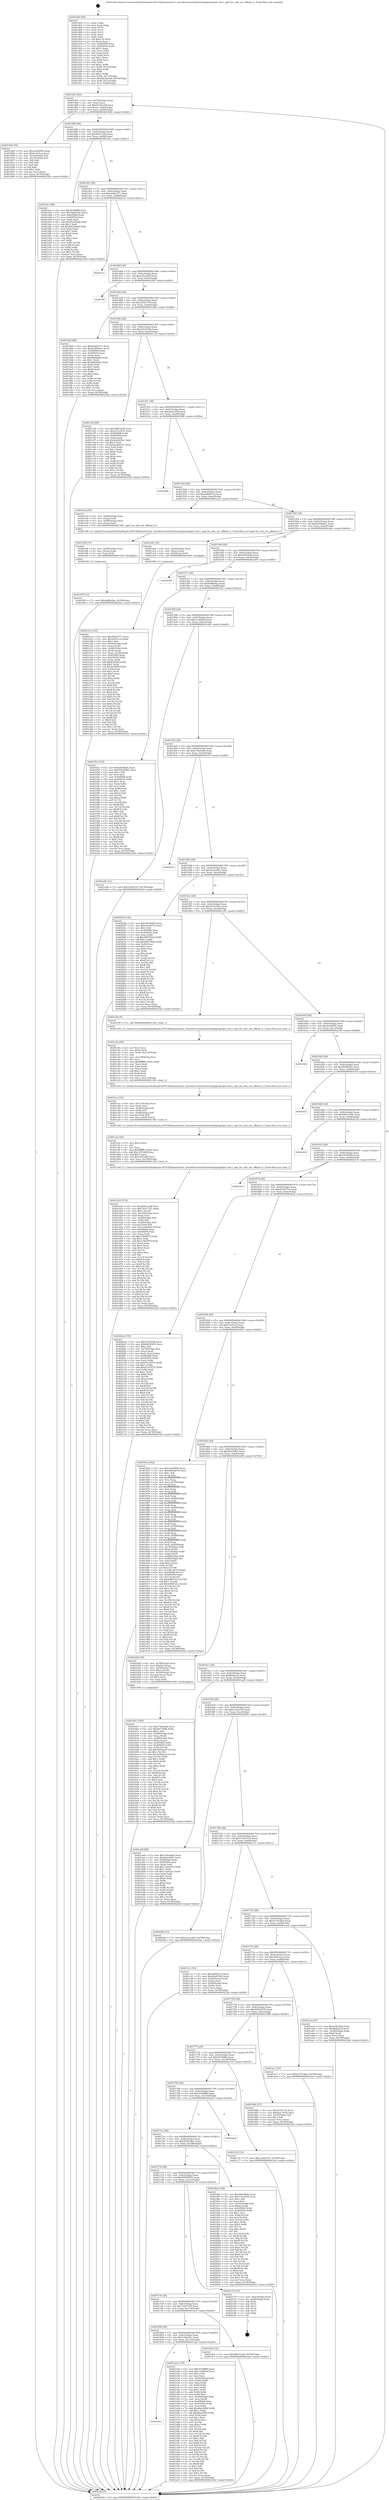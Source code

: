 digraph "0x401400" {
  label = "0x401400 (/mnt/c/Users/mathe/Desktop/tcc/POCII/binaries/extr_linuxdriversnetethernetqlogicqedqed_dev.c_qed_hw_info_set_offload_tc_Final-ollvm.out::main(0))"
  labelloc = "t"
  node[shape=record]

  Entry [label="",width=0.3,height=0.3,shape=circle,fillcolor=black,style=filled]
  "0x401463" [label="{
     0x401463 [29]\l
     | [instrs]\l
     &nbsp;&nbsp;0x401463 \<+3\>: mov -0x78(%rbp),%eax\l
     &nbsp;&nbsp;0x401466 \<+2\>: mov %eax,%ecx\l
     &nbsp;&nbsp;0x401468 \<+6\>: sub $0x92c5e14d,%ecx\l
     &nbsp;&nbsp;0x40146e \<+6\>: mov %eax,-0x8c(%rbp)\l
     &nbsp;&nbsp;0x401474 \<+6\>: mov %ecx,-0x90(%rbp)\l
     &nbsp;&nbsp;0x40147a \<+6\>: je 0000000000401826 \<main+0x426\>\l
  }"]
  "0x401826" [label="{
     0x401826 [44]\l
     | [instrs]\l
     &nbsp;&nbsp;0x401826 \<+5\>: mov $0xcba56f94,%eax\l
     &nbsp;&nbsp;0x40182b \<+5\>: mov $0xf13ef1ae,%ecx\l
     &nbsp;&nbsp;0x401830 \<+3\>: mov -0x72(%rbp),%dl\l
     &nbsp;&nbsp;0x401833 \<+4\>: mov -0x71(%rbp),%sil\l
     &nbsp;&nbsp;0x401837 \<+3\>: mov %dl,%dil\l
     &nbsp;&nbsp;0x40183a \<+3\>: and %sil,%dil\l
     &nbsp;&nbsp;0x40183d \<+3\>: xor %sil,%dl\l
     &nbsp;&nbsp;0x401840 \<+3\>: or %dl,%dil\l
     &nbsp;&nbsp;0x401843 \<+4\>: test $0x1,%dil\l
     &nbsp;&nbsp;0x401847 \<+3\>: cmovne %ecx,%eax\l
     &nbsp;&nbsp;0x40184a \<+3\>: mov %eax,-0x78(%rbp)\l
     &nbsp;&nbsp;0x40184d \<+5\>: jmp 000000000040232d \<main+0xf2d\>\l
  }"]
  "0x401480" [label="{
     0x401480 [28]\l
     | [instrs]\l
     &nbsp;&nbsp;0x401480 \<+5\>: jmp 0000000000401485 \<main+0x85\>\l
     &nbsp;&nbsp;0x401485 \<+6\>: mov -0x8c(%rbp),%eax\l
     &nbsp;&nbsp;0x40148b \<+5\>: sub $0x9b47c2dd,%eax\l
     &nbsp;&nbsp;0x401490 \<+6\>: mov %eax,-0x94(%rbp)\l
     &nbsp;&nbsp;0x401496 \<+6\>: je 0000000000401dcc \<main+0x9cc\>\l
  }"]
  "0x40232d" [label="{
     0x40232d [5]\l
     | [instrs]\l
     &nbsp;&nbsp;0x40232d \<+5\>: jmp 0000000000401463 \<main+0x63\>\l
  }"]
  "0x401400" [label="{
     0x401400 [99]\l
     | [instrs]\l
     &nbsp;&nbsp;0x401400 \<+1\>: push %rbp\l
     &nbsp;&nbsp;0x401401 \<+3\>: mov %rsp,%rbp\l
     &nbsp;&nbsp;0x401404 \<+2\>: push %r15\l
     &nbsp;&nbsp;0x401406 \<+2\>: push %r14\l
     &nbsp;&nbsp;0x401408 \<+2\>: push %r13\l
     &nbsp;&nbsp;0x40140a \<+2\>: push %r12\l
     &nbsp;&nbsp;0x40140c \<+1\>: push %rbx\l
     &nbsp;&nbsp;0x40140d \<+7\>: sub $0x118,%rsp\l
     &nbsp;&nbsp;0x401414 \<+2\>: xor %eax,%eax\l
     &nbsp;&nbsp;0x401416 \<+7\>: mov 0x405068,%ecx\l
     &nbsp;&nbsp;0x40141d \<+7\>: mov 0x405054,%edx\l
     &nbsp;&nbsp;0x401424 \<+3\>: sub $0x1,%eax\l
     &nbsp;&nbsp;0x401427 \<+3\>: mov %ecx,%r8d\l
     &nbsp;&nbsp;0x40142a \<+3\>: add %eax,%r8d\l
     &nbsp;&nbsp;0x40142d \<+4\>: imul %r8d,%ecx\l
     &nbsp;&nbsp;0x401431 \<+3\>: and $0x1,%ecx\l
     &nbsp;&nbsp;0x401434 \<+3\>: cmp $0x0,%ecx\l
     &nbsp;&nbsp;0x401437 \<+4\>: sete %r9b\l
     &nbsp;&nbsp;0x40143b \<+4\>: and $0x1,%r9b\l
     &nbsp;&nbsp;0x40143f \<+4\>: mov %r9b,-0x72(%rbp)\l
     &nbsp;&nbsp;0x401443 \<+3\>: cmp $0xa,%edx\l
     &nbsp;&nbsp;0x401446 \<+4\>: setl %r9b\l
     &nbsp;&nbsp;0x40144a \<+4\>: and $0x1,%r9b\l
     &nbsp;&nbsp;0x40144e \<+4\>: mov %r9b,-0x71(%rbp)\l
     &nbsp;&nbsp;0x401452 \<+7\>: movl $0x92c5e14d,-0x78(%rbp)\l
     &nbsp;&nbsp;0x401459 \<+3\>: mov %edi,-0x7c(%rbp)\l
     &nbsp;&nbsp;0x40145c \<+7\>: mov %rsi,-0x88(%rbp)\l
  }"]
  Exit [label="",width=0.3,height=0.3,shape=circle,fillcolor=black,style=filled,peripheries=2]
  "0x401dcc" [label="{
     0x401dcc [88]\l
     | [instrs]\l
     &nbsp;&nbsp;0x401dcc \<+5\>: mov $0x5a54ff89,%eax\l
     &nbsp;&nbsp;0x401dd1 \<+5\>: mov $0x7e64c52c,%ecx\l
     &nbsp;&nbsp;0x401dd6 \<+7\>: mov 0x405068,%edx\l
     &nbsp;&nbsp;0x401ddd \<+7\>: mov 0x405054,%esi\l
     &nbsp;&nbsp;0x401de4 \<+2\>: mov %edx,%edi\l
     &nbsp;&nbsp;0x401de6 \<+6\>: add $0xb5c9dae8,%edi\l
     &nbsp;&nbsp;0x401dec \<+3\>: sub $0x1,%edi\l
     &nbsp;&nbsp;0x401def \<+6\>: sub $0xb5c9dae8,%edi\l
     &nbsp;&nbsp;0x401df5 \<+3\>: imul %edi,%edx\l
     &nbsp;&nbsp;0x401df8 \<+3\>: and $0x1,%edx\l
     &nbsp;&nbsp;0x401dfb \<+3\>: cmp $0x0,%edx\l
     &nbsp;&nbsp;0x401dfe \<+4\>: sete %r8b\l
     &nbsp;&nbsp;0x401e02 \<+3\>: cmp $0xa,%esi\l
     &nbsp;&nbsp;0x401e05 \<+4\>: setl %r9b\l
     &nbsp;&nbsp;0x401e09 \<+3\>: mov %r8b,%r10b\l
     &nbsp;&nbsp;0x401e0c \<+3\>: and %r9b,%r10b\l
     &nbsp;&nbsp;0x401e0f \<+3\>: xor %r9b,%r8b\l
     &nbsp;&nbsp;0x401e12 \<+3\>: or %r8b,%r10b\l
     &nbsp;&nbsp;0x401e15 \<+4\>: test $0x1,%r10b\l
     &nbsp;&nbsp;0x401e19 \<+3\>: cmovne %ecx,%eax\l
     &nbsp;&nbsp;0x401e1c \<+3\>: mov %eax,-0x78(%rbp)\l
     &nbsp;&nbsp;0x401e1f \<+5\>: jmp 000000000040232d \<main+0xf2d\>\l
  }"]
  "0x40149c" [label="{
     0x40149c [28]\l
     | [instrs]\l
     &nbsp;&nbsp;0x40149c \<+5\>: jmp 00000000004014a1 \<main+0xa1\>\l
     &nbsp;&nbsp;0x4014a1 \<+6\>: mov -0x8c(%rbp),%eax\l
     &nbsp;&nbsp;0x4014a7 \<+5\>: sub $0xa0ddc571,%eax\l
     &nbsp;&nbsp;0x4014ac \<+6\>: mov %eax,-0x98(%rbp)\l
     &nbsp;&nbsp;0x4014b2 \<+6\>: je 00000000004021cc \<main+0xdcc\>\l
  }"]
  "0x401f03" [label="{
     0x401f03 [12]\l
     | [instrs]\l
     &nbsp;&nbsp;0x401f03 \<+7\>: movl $0xbd8fe5aa,-0x78(%rbp)\l
     &nbsp;&nbsp;0x401f0a \<+5\>: jmp 000000000040232d \<main+0xf2d\>\l
  }"]
  "0x4021cc" [label="{
     0x4021cc\l
  }", style=dashed]
  "0x4014b8" [label="{
     0x4014b8 [28]\l
     | [instrs]\l
     &nbsp;&nbsp;0x4014b8 \<+5\>: jmp 00000000004014bd \<main+0xbd\>\l
     &nbsp;&nbsp;0x4014bd \<+6\>: mov -0x8c(%rbp),%eax\l
     &nbsp;&nbsp;0x4014c3 \<+5\>: sub $0xa3dc262f,%eax\l
     &nbsp;&nbsp;0x4014c8 \<+6\>: mov %eax,-0x9c(%rbp)\l
     &nbsp;&nbsp;0x4014ce \<+6\>: je 0000000000401f0f \<main+0xb0f\>\l
  }"]
  "0x401ef4" [label="{
     0x401ef4 [15]\l
     | [instrs]\l
     &nbsp;&nbsp;0x401ef4 \<+4\>: mov -0x48(%rbp),%rax\l
     &nbsp;&nbsp;0x401ef8 \<+3\>: mov (%rax),%rax\l
     &nbsp;&nbsp;0x401efb \<+3\>: mov %rax,%rdi\l
     &nbsp;&nbsp;0x401efe \<+5\>: call 0000000000401030 \<free@plt\>\l
     | [calls]\l
     &nbsp;&nbsp;0x401030 \{1\} (unknown)\l
  }"]
  "0x401f0f" [label="{
     0x401f0f\l
  }", style=dashed]
  "0x4014d4" [label="{
     0x4014d4 [28]\l
     | [instrs]\l
     &nbsp;&nbsp;0x4014d4 \<+5\>: jmp 00000000004014d9 \<main+0xd9\>\l
     &nbsp;&nbsp;0x4014d9 \<+6\>: mov -0x8c(%rbp),%eax\l
     &nbsp;&nbsp;0x4014df \<+5\>: sub $0xa53f1c74,%eax\l
     &nbsp;&nbsp;0x4014e4 \<+6\>: mov %eax,-0xa0(%rbp)\l
     &nbsp;&nbsp;0x4014ea \<+6\>: je 00000000004019b6 \<main+0x5b6\>\l
  }"]
  "0x40181c" [label="{
     0x40181c\l
  }", style=dashed]
  "0x4019b6" [label="{
     0x4019b6 [88]\l
     | [instrs]\l
     &nbsp;&nbsp;0x4019b6 \<+5\>: mov $0xa0ddc571,%eax\l
     &nbsp;&nbsp;0x4019bb \<+5\>: mov $0xb349b0e1,%ecx\l
     &nbsp;&nbsp;0x4019c0 \<+7\>: mov 0x405068,%edx\l
     &nbsp;&nbsp;0x4019c7 \<+7\>: mov 0x405054,%esi\l
     &nbsp;&nbsp;0x4019ce \<+2\>: mov %edx,%edi\l
     &nbsp;&nbsp;0x4019d0 \<+6\>: sub $0x9f0ddd2e,%edi\l
     &nbsp;&nbsp;0x4019d6 \<+3\>: sub $0x1,%edi\l
     &nbsp;&nbsp;0x4019d9 \<+6\>: add $0x9f0ddd2e,%edi\l
     &nbsp;&nbsp;0x4019df \<+3\>: imul %edi,%edx\l
     &nbsp;&nbsp;0x4019e2 \<+3\>: and $0x1,%edx\l
     &nbsp;&nbsp;0x4019e5 \<+3\>: cmp $0x0,%edx\l
     &nbsp;&nbsp;0x4019e8 \<+4\>: sete %r8b\l
     &nbsp;&nbsp;0x4019ec \<+3\>: cmp $0xa,%esi\l
     &nbsp;&nbsp;0x4019ef \<+4\>: setl %r9b\l
     &nbsp;&nbsp;0x4019f3 \<+3\>: mov %r8b,%r10b\l
     &nbsp;&nbsp;0x4019f6 \<+3\>: and %r9b,%r10b\l
     &nbsp;&nbsp;0x4019f9 \<+3\>: xor %r9b,%r8b\l
     &nbsp;&nbsp;0x4019fc \<+3\>: or %r8b,%r10b\l
     &nbsp;&nbsp;0x4019ff \<+4\>: test $0x1,%r10b\l
     &nbsp;&nbsp;0x401a03 \<+3\>: cmovne %ecx,%eax\l
     &nbsp;&nbsp;0x401a06 \<+3\>: mov %eax,-0x78(%rbp)\l
     &nbsp;&nbsp;0x401a09 \<+5\>: jmp 000000000040232d \<main+0xf2d\>\l
  }"]
  "0x4014f0" [label="{
     0x4014f0 [28]\l
     | [instrs]\l
     &nbsp;&nbsp;0x4014f0 \<+5\>: jmp 00000000004014f5 \<main+0xf5\>\l
     &nbsp;&nbsp;0x4014f5 \<+6\>: mov -0x8c(%rbp),%eax\l
     &nbsp;&nbsp;0x4014fb \<+5\>: sub $0xa5ed7440,%eax\l
     &nbsp;&nbsp;0x401500 \<+6\>: mov %eax,-0xa4(%rbp)\l
     &nbsp;&nbsp;0x401506 \<+6\>: je 0000000000401c3d \<main+0x83d\>\l
  }"]
  "0x401e24" [label="{
     0x401e24 [178]\l
     | [instrs]\l
     &nbsp;&nbsp;0x401e24 \<+5\>: mov $0x5a54ff89,%eax\l
     &nbsp;&nbsp;0x401e29 \<+5\>: mov $0xc1a9b5ef,%ecx\l
     &nbsp;&nbsp;0x401e2e \<+2\>: mov $0x1,%dl\l
     &nbsp;&nbsp;0x401e30 \<+2\>: xor %esi,%esi\l
     &nbsp;&nbsp;0x401e32 \<+4\>: mov -0x40(%rbp),%rdi\l
     &nbsp;&nbsp;0x401e36 \<+3\>: mov (%rdi),%r8d\l
     &nbsp;&nbsp;0x401e39 \<+3\>: mov %esi,%r9d\l
     &nbsp;&nbsp;0x401e3c \<+3\>: sub %r8d,%r9d\l
     &nbsp;&nbsp;0x401e3f \<+3\>: mov %esi,%r8d\l
     &nbsp;&nbsp;0x401e42 \<+4\>: sub $0x1,%r8d\l
     &nbsp;&nbsp;0x401e46 \<+3\>: add %r8d,%r9d\l
     &nbsp;&nbsp;0x401e49 \<+3\>: sub %r9d,%esi\l
     &nbsp;&nbsp;0x401e4c \<+4\>: mov -0x40(%rbp),%rdi\l
     &nbsp;&nbsp;0x401e50 \<+2\>: mov %esi,(%rdi)\l
     &nbsp;&nbsp;0x401e52 \<+7\>: mov 0x405068,%esi\l
     &nbsp;&nbsp;0x401e59 \<+8\>: mov 0x405054,%r8d\l
     &nbsp;&nbsp;0x401e61 \<+3\>: mov %esi,%r9d\l
     &nbsp;&nbsp;0x401e64 \<+7\>: add $0xb8ec09f2,%r9d\l
     &nbsp;&nbsp;0x401e6b \<+4\>: sub $0x1,%r9d\l
     &nbsp;&nbsp;0x401e6f \<+7\>: sub $0xb8ec09f2,%r9d\l
     &nbsp;&nbsp;0x401e76 \<+4\>: imul %r9d,%esi\l
     &nbsp;&nbsp;0x401e7a \<+3\>: and $0x1,%esi\l
     &nbsp;&nbsp;0x401e7d \<+3\>: cmp $0x0,%esi\l
     &nbsp;&nbsp;0x401e80 \<+4\>: sete %r10b\l
     &nbsp;&nbsp;0x401e84 \<+4\>: cmp $0xa,%r8d\l
     &nbsp;&nbsp;0x401e88 \<+4\>: setl %r11b\l
     &nbsp;&nbsp;0x401e8c \<+3\>: mov %r10b,%bl\l
     &nbsp;&nbsp;0x401e8f \<+3\>: xor $0xff,%bl\l
     &nbsp;&nbsp;0x401e92 \<+3\>: mov %r11b,%r14b\l
     &nbsp;&nbsp;0x401e95 \<+4\>: xor $0xff,%r14b\l
     &nbsp;&nbsp;0x401e99 \<+3\>: xor $0x1,%dl\l
     &nbsp;&nbsp;0x401e9c \<+3\>: mov %bl,%r15b\l
     &nbsp;&nbsp;0x401e9f \<+4\>: and $0xff,%r15b\l
     &nbsp;&nbsp;0x401ea3 \<+3\>: and %dl,%r10b\l
     &nbsp;&nbsp;0x401ea6 \<+3\>: mov %r14b,%r12b\l
     &nbsp;&nbsp;0x401ea9 \<+4\>: and $0xff,%r12b\l
     &nbsp;&nbsp;0x401ead \<+3\>: and %dl,%r11b\l
     &nbsp;&nbsp;0x401eb0 \<+3\>: or %r10b,%r15b\l
     &nbsp;&nbsp;0x401eb3 \<+3\>: or %r11b,%r12b\l
     &nbsp;&nbsp;0x401eb6 \<+3\>: xor %r12b,%r15b\l
     &nbsp;&nbsp;0x401eb9 \<+3\>: or %r14b,%bl\l
     &nbsp;&nbsp;0x401ebc \<+3\>: xor $0xff,%bl\l
     &nbsp;&nbsp;0x401ebf \<+3\>: or $0x1,%dl\l
     &nbsp;&nbsp;0x401ec2 \<+2\>: and %dl,%bl\l
     &nbsp;&nbsp;0x401ec4 \<+3\>: or %bl,%r15b\l
     &nbsp;&nbsp;0x401ec7 \<+4\>: test $0x1,%r15b\l
     &nbsp;&nbsp;0x401ecb \<+3\>: cmovne %ecx,%eax\l
     &nbsp;&nbsp;0x401ece \<+3\>: mov %eax,-0x78(%rbp)\l
     &nbsp;&nbsp;0x401ed1 \<+5\>: jmp 000000000040232d \<main+0xf2d\>\l
  }"]
  "0x401c3d" [label="{
     0x401c3d [88]\l
     | [instrs]\l
     &nbsp;&nbsp;0x401c3d \<+5\>: mov $0xdd91ec84,%eax\l
     &nbsp;&nbsp;0x401c42 \<+5\>: mov $0xcb7a343e,%ecx\l
     &nbsp;&nbsp;0x401c47 \<+7\>: mov 0x405068,%edx\l
     &nbsp;&nbsp;0x401c4e \<+7\>: mov 0x405054,%esi\l
     &nbsp;&nbsp;0x401c55 \<+2\>: mov %edx,%edi\l
     &nbsp;&nbsp;0x401c57 \<+6\>: add $0x2a2841b1,%edi\l
     &nbsp;&nbsp;0x401c5d \<+3\>: sub $0x1,%edi\l
     &nbsp;&nbsp;0x401c60 \<+6\>: sub $0x2a2841b1,%edi\l
     &nbsp;&nbsp;0x401c66 \<+3\>: imul %edi,%edx\l
     &nbsp;&nbsp;0x401c69 \<+3\>: and $0x1,%edx\l
     &nbsp;&nbsp;0x401c6c \<+3\>: cmp $0x0,%edx\l
     &nbsp;&nbsp;0x401c6f \<+4\>: sete %r8b\l
     &nbsp;&nbsp;0x401c73 \<+3\>: cmp $0xa,%esi\l
     &nbsp;&nbsp;0x401c76 \<+4\>: setl %r9b\l
     &nbsp;&nbsp;0x401c7a \<+3\>: mov %r8b,%r10b\l
     &nbsp;&nbsp;0x401c7d \<+3\>: and %r9b,%r10b\l
     &nbsp;&nbsp;0x401c80 \<+3\>: xor %r9b,%r8b\l
     &nbsp;&nbsp;0x401c83 \<+3\>: or %r8b,%r10b\l
     &nbsp;&nbsp;0x401c86 \<+4\>: test $0x1,%r10b\l
     &nbsp;&nbsp;0x401c8a \<+3\>: cmovne %ecx,%eax\l
     &nbsp;&nbsp;0x401c8d \<+3\>: mov %eax,-0x78(%rbp)\l
     &nbsp;&nbsp;0x401c90 \<+5\>: jmp 000000000040232d \<main+0xf2d\>\l
  }"]
  "0x40150c" [label="{
     0x40150c [28]\l
     | [instrs]\l
     &nbsp;&nbsp;0x40150c \<+5\>: jmp 0000000000401511 \<main+0x111\>\l
     &nbsp;&nbsp;0x401511 \<+6\>: mov -0x8c(%rbp),%eax\l
     &nbsp;&nbsp;0x401517 \<+5\>: sub $0xaadc343d,%eax\l
     &nbsp;&nbsp;0x40151c \<+6\>: mov %eax,-0xa8(%rbp)\l
     &nbsp;&nbsp;0x401522 \<+6\>: je 000000000040199b \<main+0x59b\>\l
  }"]
  "0x401800" [label="{
     0x401800 [28]\l
     | [instrs]\l
     &nbsp;&nbsp;0x401800 \<+5\>: jmp 0000000000401805 \<main+0x405\>\l
     &nbsp;&nbsp;0x401805 \<+6\>: mov -0x8c(%rbp),%eax\l
     &nbsp;&nbsp;0x40180b \<+5\>: sub $0x7e64c52c,%eax\l
     &nbsp;&nbsp;0x401810 \<+6\>: mov %eax,-0x114(%rbp)\l
     &nbsp;&nbsp;0x401816 \<+6\>: je 0000000000401e24 \<main+0xa24\>\l
  }"]
  "0x40199b" [label="{
     0x40199b\l
  }", style=dashed]
  "0x401528" [label="{
     0x401528 [28]\l
     | [instrs]\l
     &nbsp;&nbsp;0x401528 \<+5\>: jmp 000000000040152d \<main+0x12d\>\l
     &nbsp;&nbsp;0x40152d \<+6\>: mov -0x8c(%rbp),%eax\l
     &nbsp;&nbsp;0x401533 \<+5\>: sub $0xad0891cd,%eax\l
     &nbsp;&nbsp;0x401538 \<+6\>: mov %eax,-0xac(%rbp)\l
     &nbsp;&nbsp;0x40153e \<+6\>: je 0000000000401ee2 \<main+0xae2\>\l
  }"]
  "0x401dc0" [label="{
     0x401dc0 [12]\l
     | [instrs]\l
     &nbsp;&nbsp;0x401dc0 \<+7\>: movl $0x9b47c2dd,-0x78(%rbp)\l
     &nbsp;&nbsp;0x401dc7 \<+5\>: jmp 000000000040232d \<main+0xf2d\>\l
  }"]
  "0x401ee2" [label="{
     0x401ee2 [18]\l
     | [instrs]\l
     &nbsp;&nbsp;0x401ee2 \<+4\>: mov -0x48(%rbp),%rax\l
     &nbsp;&nbsp;0x401ee6 \<+3\>: mov (%rax),%rdi\l
     &nbsp;&nbsp;0x401ee9 \<+4\>: mov -0x58(%rbp),%rax\l
     &nbsp;&nbsp;0x401eed \<+2\>: mov (%rax),%esi\l
     &nbsp;&nbsp;0x401eef \<+5\>: call 00000000004013d0 \<qed_hw_info_set_offload_tc\>\l
     | [calls]\l
     &nbsp;&nbsp;0x4013d0 \{1\} (/mnt/c/Users/mathe/Desktop/tcc/POCII/binaries/extr_linuxdriversnetethernetqlogicqedqed_dev.c_qed_hw_info_set_offload_tc_Final-ollvm.out::qed_hw_info_set_offload_tc)\l
  }"]
  "0x401544" [label="{
     0x401544 [28]\l
     | [instrs]\l
     &nbsp;&nbsp;0x401544 \<+5\>: jmp 0000000000401549 \<main+0x149\>\l
     &nbsp;&nbsp;0x401549 \<+6\>: mov -0x8c(%rbp),%eax\l
     &nbsp;&nbsp;0x40154f \<+5\>: sub $0xb349b0e1,%eax\l
     &nbsp;&nbsp;0x401554 \<+6\>: mov %eax,-0xb0(%rbp)\l
     &nbsp;&nbsp;0x40155a \<+6\>: je 0000000000401a0e \<main+0x60e\>\l
  }"]
  "0x4017e4" [label="{
     0x4017e4 [28]\l
     | [instrs]\l
     &nbsp;&nbsp;0x4017e4 \<+5\>: jmp 00000000004017e9 \<main+0x3e9\>\l
     &nbsp;&nbsp;0x4017e9 \<+6\>: mov -0x8c(%rbp),%eax\l
     &nbsp;&nbsp;0x4017ef \<+5\>: sub $0x7a3e7125,%eax\l
     &nbsp;&nbsp;0x4017f4 \<+6\>: mov %eax,-0x110(%rbp)\l
     &nbsp;&nbsp;0x4017fa \<+6\>: je 0000000000401dc0 \<main+0x9c0\>\l
  }"]
  "0x401a0e" [label="{
     0x401a0e [16]\l
     | [instrs]\l
     &nbsp;&nbsp;0x401a0e \<+4\>: mov -0x68(%rbp),%rax\l
     &nbsp;&nbsp;0x401a12 \<+3\>: mov (%rax),%rax\l
     &nbsp;&nbsp;0x401a15 \<+4\>: mov 0x8(%rax),%rdi\l
     &nbsp;&nbsp;0x401a19 \<+5\>: call 0000000000401060 \<atoi@plt\>\l
     | [calls]\l
     &nbsp;&nbsp;0x401060 \{1\} (unknown)\l
  }"]
  "0x401560" [label="{
     0x401560 [28]\l
     | [instrs]\l
     &nbsp;&nbsp;0x401560 \<+5\>: jmp 0000000000401565 \<main+0x165\>\l
     &nbsp;&nbsp;0x401565 \<+6\>: mov -0x8c(%rbp),%eax\l
     &nbsp;&nbsp;0x40156b \<+5\>: sub $0xb4fe5beb,%eax\l
     &nbsp;&nbsp;0x401570 \<+6\>: mov %eax,-0xb4(%rbp)\l
     &nbsp;&nbsp;0x401576 \<+6\>: je 0000000000402305 \<main+0xf05\>\l
  }"]
  "0x40217b" [label="{
     0x40217b [18]\l
     | [instrs]\l
     &nbsp;&nbsp;0x40217b \<+3\>: mov -0x2c(%rbp),%eax\l
     &nbsp;&nbsp;0x40217e \<+4\>: lea -0x28(%rbp),%rsp\l
     &nbsp;&nbsp;0x402182 \<+1\>: pop %rbx\l
     &nbsp;&nbsp;0x402183 \<+2\>: pop %r12\l
     &nbsp;&nbsp;0x402185 \<+2\>: pop %r13\l
     &nbsp;&nbsp;0x402187 \<+2\>: pop %r14\l
     &nbsp;&nbsp;0x402189 \<+2\>: pop %r15\l
     &nbsp;&nbsp;0x40218b \<+1\>: pop %rbp\l
     &nbsp;&nbsp;0x40218c \<+1\>: ret\l
  }"]
  "0x402305" [label="{
     0x402305\l
  }", style=dashed]
  "0x40157c" [label="{
     0x40157c [28]\l
     | [instrs]\l
     &nbsp;&nbsp;0x40157c \<+5\>: jmp 0000000000401581 \<main+0x181\>\l
     &nbsp;&nbsp;0x401581 \<+6\>: mov -0x8c(%rbp),%eax\l
     &nbsp;&nbsp;0x401587 \<+5\>: sub $0xbd8fe5aa,%eax\l
     &nbsp;&nbsp;0x40158c \<+6\>: mov %eax,-0xb8(%rbp)\l
     &nbsp;&nbsp;0x401592 \<+6\>: je 0000000000401f2c \<main+0xb2c\>\l
  }"]
  "0x4017c8" [label="{
     0x4017c8 [28]\l
     | [instrs]\l
     &nbsp;&nbsp;0x4017c8 \<+5\>: jmp 00000000004017cd \<main+0x3cd\>\l
     &nbsp;&nbsp;0x4017cd \<+6\>: mov -0x8c(%rbp),%eax\l
     &nbsp;&nbsp;0x4017d3 \<+5\>: sub $0x69655859,%eax\l
     &nbsp;&nbsp;0x4017d8 \<+6\>: mov %eax,-0x10c(%rbp)\l
     &nbsp;&nbsp;0x4017de \<+6\>: je 000000000040217b \<main+0xd7b\>\l
  }"]
  "0x401f2c" [label="{
     0x401f2c [134]\l
     | [instrs]\l
     &nbsp;&nbsp;0x401f2c \<+5\>: mov $0xb4fe5beb,%eax\l
     &nbsp;&nbsp;0x401f31 \<+5\>: mov $0x5b253db1,%ecx\l
     &nbsp;&nbsp;0x401f36 \<+2\>: mov $0x1,%dl\l
     &nbsp;&nbsp;0x401f38 \<+2\>: xor %esi,%esi\l
     &nbsp;&nbsp;0x401f3a \<+7\>: mov 0x405068,%edi\l
     &nbsp;&nbsp;0x401f41 \<+8\>: mov 0x405054,%r8d\l
     &nbsp;&nbsp;0x401f49 \<+3\>: sub $0x1,%esi\l
     &nbsp;&nbsp;0x401f4c \<+3\>: mov %edi,%r9d\l
     &nbsp;&nbsp;0x401f4f \<+3\>: add %esi,%r9d\l
     &nbsp;&nbsp;0x401f52 \<+4\>: imul %r9d,%edi\l
     &nbsp;&nbsp;0x401f56 \<+3\>: and $0x1,%edi\l
     &nbsp;&nbsp;0x401f59 \<+3\>: cmp $0x0,%edi\l
     &nbsp;&nbsp;0x401f5c \<+4\>: sete %r10b\l
     &nbsp;&nbsp;0x401f60 \<+4\>: cmp $0xa,%r8d\l
     &nbsp;&nbsp;0x401f64 \<+4\>: setl %r11b\l
     &nbsp;&nbsp;0x401f68 \<+3\>: mov %r10b,%bl\l
     &nbsp;&nbsp;0x401f6b \<+3\>: xor $0xff,%bl\l
     &nbsp;&nbsp;0x401f6e \<+3\>: mov %r11b,%r14b\l
     &nbsp;&nbsp;0x401f71 \<+4\>: xor $0xff,%r14b\l
     &nbsp;&nbsp;0x401f75 \<+3\>: xor $0x1,%dl\l
     &nbsp;&nbsp;0x401f78 \<+3\>: mov %bl,%r15b\l
     &nbsp;&nbsp;0x401f7b \<+4\>: and $0xff,%r15b\l
     &nbsp;&nbsp;0x401f7f \<+3\>: and %dl,%r10b\l
     &nbsp;&nbsp;0x401f82 \<+3\>: mov %r14b,%r12b\l
     &nbsp;&nbsp;0x401f85 \<+4\>: and $0xff,%r12b\l
     &nbsp;&nbsp;0x401f89 \<+3\>: and %dl,%r11b\l
     &nbsp;&nbsp;0x401f8c \<+3\>: or %r10b,%r15b\l
     &nbsp;&nbsp;0x401f8f \<+3\>: or %r11b,%r12b\l
     &nbsp;&nbsp;0x401f92 \<+3\>: xor %r12b,%r15b\l
     &nbsp;&nbsp;0x401f95 \<+3\>: or %r14b,%bl\l
     &nbsp;&nbsp;0x401f98 \<+3\>: xor $0xff,%bl\l
     &nbsp;&nbsp;0x401f9b \<+3\>: or $0x1,%dl\l
     &nbsp;&nbsp;0x401f9e \<+2\>: and %dl,%bl\l
     &nbsp;&nbsp;0x401fa0 \<+3\>: or %bl,%r15b\l
     &nbsp;&nbsp;0x401fa3 \<+4\>: test $0x1,%r15b\l
     &nbsp;&nbsp;0x401fa7 \<+3\>: cmovne %ecx,%eax\l
     &nbsp;&nbsp;0x401faa \<+3\>: mov %eax,-0x78(%rbp)\l
     &nbsp;&nbsp;0x401fad \<+5\>: jmp 000000000040232d \<main+0xf2d\>\l
  }"]
  "0x401598" [label="{
     0x401598 [28]\l
     | [instrs]\l
     &nbsp;&nbsp;0x401598 \<+5\>: jmp 000000000040159d \<main+0x19d\>\l
     &nbsp;&nbsp;0x40159d \<+6\>: mov -0x8c(%rbp),%eax\l
     &nbsp;&nbsp;0x4015a3 \<+5\>: sub $0xc1a9b5ef,%eax\l
     &nbsp;&nbsp;0x4015a8 \<+6\>: mov %eax,-0xbc(%rbp)\l
     &nbsp;&nbsp;0x4015ae \<+6\>: je 0000000000401ed6 \<main+0xad6\>\l
  }"]
  "0x401fb2" [label="{
     0x401fb2 [148]\l
     | [instrs]\l
     &nbsp;&nbsp;0x401fb2 \<+5\>: mov $0xb4fe5beb,%eax\l
     &nbsp;&nbsp;0x401fb7 \<+5\>: mov $0x1c63c935,%ecx\l
     &nbsp;&nbsp;0x401fbc \<+2\>: mov $0x1,%dl\l
     &nbsp;&nbsp;0x401fbe \<+2\>: xor %esi,%esi\l
     &nbsp;&nbsp;0x401fc0 \<+4\>: mov -0x70(%rbp),%rdi\l
     &nbsp;&nbsp;0x401fc4 \<+6\>: movl $0x0,(%rdi)\l
     &nbsp;&nbsp;0x401fca \<+8\>: mov 0x405068,%r8d\l
     &nbsp;&nbsp;0x401fd2 \<+8\>: mov 0x405054,%r9d\l
     &nbsp;&nbsp;0x401fda \<+3\>: sub $0x1,%esi\l
     &nbsp;&nbsp;0x401fdd \<+3\>: mov %r8d,%r10d\l
     &nbsp;&nbsp;0x401fe0 \<+3\>: add %esi,%r10d\l
     &nbsp;&nbsp;0x401fe3 \<+4\>: imul %r10d,%r8d\l
     &nbsp;&nbsp;0x401fe7 \<+4\>: and $0x1,%r8d\l
     &nbsp;&nbsp;0x401feb \<+4\>: cmp $0x0,%r8d\l
     &nbsp;&nbsp;0x401fef \<+4\>: sete %r11b\l
     &nbsp;&nbsp;0x401ff3 \<+4\>: cmp $0xa,%r9d\l
     &nbsp;&nbsp;0x401ff7 \<+3\>: setl %bl\l
     &nbsp;&nbsp;0x401ffa \<+3\>: mov %r11b,%r14b\l
     &nbsp;&nbsp;0x401ffd \<+4\>: xor $0xff,%r14b\l
     &nbsp;&nbsp;0x402001 \<+3\>: mov %bl,%r15b\l
     &nbsp;&nbsp;0x402004 \<+4\>: xor $0xff,%r15b\l
     &nbsp;&nbsp;0x402008 \<+3\>: xor $0x0,%dl\l
     &nbsp;&nbsp;0x40200b \<+3\>: mov %r14b,%r12b\l
     &nbsp;&nbsp;0x40200e \<+4\>: and $0x0,%r12b\l
     &nbsp;&nbsp;0x402012 \<+3\>: and %dl,%r11b\l
     &nbsp;&nbsp;0x402015 \<+3\>: mov %r15b,%r13b\l
     &nbsp;&nbsp;0x402018 \<+4\>: and $0x0,%r13b\l
     &nbsp;&nbsp;0x40201c \<+2\>: and %dl,%bl\l
     &nbsp;&nbsp;0x40201e \<+3\>: or %r11b,%r12b\l
     &nbsp;&nbsp;0x402021 \<+3\>: or %bl,%r13b\l
     &nbsp;&nbsp;0x402024 \<+3\>: xor %r13b,%r12b\l
     &nbsp;&nbsp;0x402027 \<+3\>: or %r15b,%r14b\l
     &nbsp;&nbsp;0x40202a \<+4\>: xor $0xff,%r14b\l
     &nbsp;&nbsp;0x40202e \<+3\>: or $0x0,%dl\l
     &nbsp;&nbsp;0x402031 \<+3\>: and %dl,%r14b\l
     &nbsp;&nbsp;0x402034 \<+3\>: or %r14b,%r12b\l
     &nbsp;&nbsp;0x402037 \<+4\>: test $0x1,%r12b\l
     &nbsp;&nbsp;0x40203b \<+3\>: cmovne %ecx,%eax\l
     &nbsp;&nbsp;0x40203e \<+3\>: mov %eax,-0x78(%rbp)\l
     &nbsp;&nbsp;0x402041 \<+5\>: jmp 000000000040232d \<main+0xf2d\>\l
  }"]
  "0x401ed6" [label="{
     0x401ed6 [12]\l
     | [instrs]\l
     &nbsp;&nbsp;0x401ed6 \<+7\>: movl $0x1ed43510,-0x78(%rbp)\l
     &nbsp;&nbsp;0x401edd \<+5\>: jmp 000000000040232d \<main+0xf2d\>\l
  }"]
  "0x4015b4" [label="{
     0x4015b4 [28]\l
     | [instrs]\l
     &nbsp;&nbsp;0x4015b4 \<+5\>: jmp 00000000004015b9 \<main+0x1b9\>\l
     &nbsp;&nbsp;0x4015b9 \<+6\>: mov -0x8c(%rbp),%eax\l
     &nbsp;&nbsp;0x4015bf \<+5\>: sub $0xc7de9ed4,%eax\l
     &nbsp;&nbsp;0x4015c4 \<+6\>: mov %eax,-0xc0(%rbp)\l
     &nbsp;&nbsp;0x4015ca \<+6\>: je 00000000004021f9 \<main+0xdf9\>\l
  }"]
  "0x4017ac" [label="{
     0x4017ac [28]\l
     | [instrs]\l
     &nbsp;&nbsp;0x4017ac \<+5\>: jmp 00000000004017b1 \<main+0x3b1\>\l
     &nbsp;&nbsp;0x4017b1 \<+6\>: mov -0x8c(%rbp),%eax\l
     &nbsp;&nbsp;0x4017b7 \<+5\>: sub $0x5b253db1,%eax\l
     &nbsp;&nbsp;0x4017bc \<+6\>: mov %eax,-0x108(%rbp)\l
     &nbsp;&nbsp;0x4017c2 \<+6\>: je 0000000000401fb2 \<main+0xbb2\>\l
  }"]
  "0x4021f9" [label="{
     0x4021f9\l
  }", style=dashed]
  "0x4015d0" [label="{
     0x4015d0 [28]\l
     | [instrs]\l
     &nbsp;&nbsp;0x4015d0 \<+5\>: jmp 00000000004015d5 \<main+0x1d5\>\l
     &nbsp;&nbsp;0x4015d5 \<+6\>: mov -0x8c(%rbp),%eax\l
     &nbsp;&nbsp;0x4015db \<+5\>: sub $0xcb12c463,%eax\l
     &nbsp;&nbsp;0x4015e0 \<+6\>: mov %eax,-0xc4(%rbp)\l
     &nbsp;&nbsp;0x4015e6 \<+6\>: je 0000000000402052 \<main+0xc52\>\l
  }"]
  "0x4022e6" [label="{
     0x4022e6\l
  }", style=dashed]
  "0x402052" [label="{
     0x402052 [144]\l
     | [instrs]\l
     &nbsp;&nbsp;0x402052 \<+5\>: mov $0xe5c583f8,%eax\l
     &nbsp;&nbsp;0x402057 \<+5\>: mov $0xe616073c,%ecx\l
     &nbsp;&nbsp;0x40205c \<+2\>: mov $0x1,%dl\l
     &nbsp;&nbsp;0x40205e \<+7\>: mov 0x405068,%esi\l
     &nbsp;&nbsp;0x402065 \<+7\>: mov 0x405054,%edi\l
     &nbsp;&nbsp;0x40206c \<+3\>: mov %esi,%r8d\l
     &nbsp;&nbsp;0x40206f \<+7\>: sub $0x6867b92e,%r8d\l
     &nbsp;&nbsp;0x402076 \<+4\>: sub $0x1,%r8d\l
     &nbsp;&nbsp;0x40207a \<+7\>: add $0x6867b92e,%r8d\l
     &nbsp;&nbsp;0x402081 \<+4\>: imul %r8d,%esi\l
     &nbsp;&nbsp;0x402085 \<+3\>: and $0x1,%esi\l
     &nbsp;&nbsp;0x402088 \<+3\>: cmp $0x0,%esi\l
     &nbsp;&nbsp;0x40208b \<+4\>: sete %r9b\l
     &nbsp;&nbsp;0x40208f \<+3\>: cmp $0xa,%edi\l
     &nbsp;&nbsp;0x402092 \<+4\>: setl %r10b\l
     &nbsp;&nbsp;0x402096 \<+3\>: mov %r9b,%r11b\l
     &nbsp;&nbsp;0x402099 \<+4\>: xor $0xff,%r11b\l
     &nbsp;&nbsp;0x40209d \<+3\>: mov %r10b,%bl\l
     &nbsp;&nbsp;0x4020a0 \<+3\>: xor $0xff,%bl\l
     &nbsp;&nbsp;0x4020a3 \<+3\>: xor $0x1,%dl\l
     &nbsp;&nbsp;0x4020a6 \<+3\>: mov %r11b,%r14b\l
     &nbsp;&nbsp;0x4020a9 \<+4\>: and $0xff,%r14b\l
     &nbsp;&nbsp;0x4020ad \<+3\>: and %dl,%r9b\l
     &nbsp;&nbsp;0x4020b0 \<+3\>: mov %bl,%r15b\l
     &nbsp;&nbsp;0x4020b3 \<+4\>: and $0xff,%r15b\l
     &nbsp;&nbsp;0x4020b7 \<+3\>: and %dl,%r10b\l
     &nbsp;&nbsp;0x4020ba \<+3\>: or %r9b,%r14b\l
     &nbsp;&nbsp;0x4020bd \<+3\>: or %r10b,%r15b\l
     &nbsp;&nbsp;0x4020c0 \<+3\>: xor %r15b,%r14b\l
     &nbsp;&nbsp;0x4020c3 \<+3\>: or %bl,%r11b\l
     &nbsp;&nbsp;0x4020c6 \<+4\>: xor $0xff,%r11b\l
     &nbsp;&nbsp;0x4020ca \<+3\>: or $0x1,%dl\l
     &nbsp;&nbsp;0x4020cd \<+3\>: and %dl,%r11b\l
     &nbsp;&nbsp;0x4020d0 \<+3\>: or %r11b,%r14b\l
     &nbsp;&nbsp;0x4020d3 \<+4\>: test $0x1,%r14b\l
     &nbsp;&nbsp;0x4020d7 \<+3\>: cmovne %ecx,%eax\l
     &nbsp;&nbsp;0x4020da \<+3\>: mov %eax,-0x78(%rbp)\l
     &nbsp;&nbsp;0x4020dd \<+5\>: jmp 000000000040232d \<main+0xf2d\>\l
  }"]
  "0x4015ec" [label="{
     0x4015ec [28]\l
     | [instrs]\l
     &nbsp;&nbsp;0x4015ec \<+5\>: jmp 00000000004015f1 \<main+0x1f1\>\l
     &nbsp;&nbsp;0x4015f1 \<+6\>: mov -0x8c(%rbp),%eax\l
     &nbsp;&nbsp;0x4015f7 \<+5\>: sub $0xcb7a343e,%eax\l
     &nbsp;&nbsp;0x4015fc \<+6\>: mov %eax,-0xc8(%rbp)\l
     &nbsp;&nbsp;0x401602 \<+6\>: je 0000000000401c95 \<main+0x895\>\l
  }"]
  "0x401d16" [label="{
     0x401d16 [170]\l
     | [instrs]\l
     &nbsp;&nbsp;0x401d16 \<+5\>: mov $0xdd91ec84,%ecx\l
     &nbsp;&nbsp;0x401d1b \<+5\>: mov $0x7a3e7125,%edx\l
     &nbsp;&nbsp;0x401d20 \<+3\>: mov $0x1,%r10b\l
     &nbsp;&nbsp;0x401d23 \<+6\>: mov -0x120(%rbp),%esi\l
     &nbsp;&nbsp;0x401d29 \<+3\>: imul %eax,%esi\l
     &nbsp;&nbsp;0x401d2c \<+4\>: mov -0x48(%rbp),%r8\l
     &nbsp;&nbsp;0x401d30 \<+3\>: mov (%r8),%r8\l
     &nbsp;&nbsp;0x401d33 \<+4\>: mov -0x40(%rbp),%r9\l
     &nbsp;&nbsp;0x401d37 \<+3\>: movslq (%r9),%r9\l
     &nbsp;&nbsp;0x401d3a \<+5\>: mov %esi,0x4(%r8,%r9,8)\l
     &nbsp;&nbsp;0x401d3f \<+7\>: mov 0x405068,%eax\l
     &nbsp;&nbsp;0x401d46 \<+7\>: mov 0x405054,%esi\l
     &nbsp;&nbsp;0x401d4d \<+2\>: mov %eax,%edi\l
     &nbsp;&nbsp;0x401d4f \<+6\>: sub $0x1c9d2976,%edi\l
     &nbsp;&nbsp;0x401d55 \<+3\>: sub $0x1,%edi\l
     &nbsp;&nbsp;0x401d58 \<+6\>: add $0x1c9d2976,%edi\l
     &nbsp;&nbsp;0x401d5e \<+3\>: imul %edi,%eax\l
     &nbsp;&nbsp;0x401d61 \<+3\>: and $0x1,%eax\l
     &nbsp;&nbsp;0x401d64 \<+3\>: cmp $0x0,%eax\l
     &nbsp;&nbsp;0x401d67 \<+4\>: sete %r11b\l
     &nbsp;&nbsp;0x401d6b \<+3\>: cmp $0xa,%esi\l
     &nbsp;&nbsp;0x401d6e \<+3\>: setl %bl\l
     &nbsp;&nbsp;0x401d71 \<+3\>: mov %r11b,%r14b\l
     &nbsp;&nbsp;0x401d74 \<+4\>: xor $0xff,%r14b\l
     &nbsp;&nbsp;0x401d78 \<+3\>: mov %bl,%r15b\l
     &nbsp;&nbsp;0x401d7b \<+4\>: xor $0xff,%r15b\l
     &nbsp;&nbsp;0x401d7f \<+4\>: xor $0x0,%r10b\l
     &nbsp;&nbsp;0x401d83 \<+3\>: mov %r14b,%r12b\l
     &nbsp;&nbsp;0x401d86 \<+4\>: and $0x0,%r12b\l
     &nbsp;&nbsp;0x401d8a \<+3\>: and %r10b,%r11b\l
     &nbsp;&nbsp;0x401d8d \<+3\>: mov %r15b,%r13b\l
     &nbsp;&nbsp;0x401d90 \<+4\>: and $0x0,%r13b\l
     &nbsp;&nbsp;0x401d94 \<+3\>: and %r10b,%bl\l
     &nbsp;&nbsp;0x401d97 \<+3\>: or %r11b,%r12b\l
     &nbsp;&nbsp;0x401d9a \<+3\>: or %bl,%r13b\l
     &nbsp;&nbsp;0x401d9d \<+3\>: xor %r13b,%r12b\l
     &nbsp;&nbsp;0x401da0 \<+3\>: or %r15b,%r14b\l
     &nbsp;&nbsp;0x401da3 \<+4\>: xor $0xff,%r14b\l
     &nbsp;&nbsp;0x401da7 \<+4\>: or $0x0,%r10b\l
     &nbsp;&nbsp;0x401dab \<+3\>: and %r10b,%r14b\l
     &nbsp;&nbsp;0x401dae \<+3\>: or %r14b,%r12b\l
     &nbsp;&nbsp;0x401db1 \<+4\>: test $0x1,%r12b\l
     &nbsp;&nbsp;0x401db5 \<+3\>: cmovne %edx,%ecx\l
     &nbsp;&nbsp;0x401db8 \<+3\>: mov %ecx,-0x78(%rbp)\l
     &nbsp;&nbsp;0x401dbb \<+5\>: jmp 000000000040232d \<main+0xf2d\>\l
  }"]
  "0x401c95" [label="{
     0x401c95 [5]\l
     | [instrs]\l
     &nbsp;&nbsp;0x401c95 \<+5\>: call 0000000000401160 \<next_i\>\l
     | [calls]\l
     &nbsp;&nbsp;0x401160 \{1\} (/mnt/c/Users/mathe/Desktop/tcc/POCII/binaries/extr_linuxdriversnetethernetqlogicqedqed_dev.c_qed_hw_info_set_offload_tc_Final-ollvm.out::next_i)\l
  }"]
  "0x401608" [label="{
     0x401608 [28]\l
     | [instrs]\l
     &nbsp;&nbsp;0x401608 \<+5\>: jmp 000000000040160d \<main+0x20d\>\l
     &nbsp;&nbsp;0x40160d \<+6\>: mov -0x8c(%rbp),%eax\l
     &nbsp;&nbsp;0x401613 \<+5\>: sub $0xcba56f94,%eax\l
     &nbsp;&nbsp;0x401618 \<+6\>: mov %eax,-0xcc(%rbp)\l
     &nbsp;&nbsp;0x40161e \<+6\>: je 000000000040218d \<main+0xd8d\>\l
  }"]
  "0x401cee" [label="{
     0x401cee [40]\l
     | [instrs]\l
     &nbsp;&nbsp;0x401cee \<+5\>: mov $0x2,%ecx\l
     &nbsp;&nbsp;0x401cf3 \<+1\>: cltd\l
     &nbsp;&nbsp;0x401cf4 \<+2\>: idiv %ecx\l
     &nbsp;&nbsp;0x401cf6 \<+6\>: imul $0xfffffffe,%edx,%ecx\l
     &nbsp;&nbsp;0x401cfc \<+6\>: add $0x1657ef6f,%ecx\l
     &nbsp;&nbsp;0x401d02 \<+3\>: add $0x1,%ecx\l
     &nbsp;&nbsp;0x401d05 \<+6\>: sub $0x1657ef6f,%ecx\l
     &nbsp;&nbsp;0x401d0b \<+6\>: mov %ecx,-0x120(%rbp)\l
     &nbsp;&nbsp;0x401d11 \<+5\>: call 0000000000401160 \<next_i\>\l
     | [calls]\l
     &nbsp;&nbsp;0x401160 \{1\} (/mnt/c/Users/mathe/Desktop/tcc/POCII/binaries/extr_linuxdriversnetethernetqlogicqedqed_dev.c_qed_hw_info_set_offload_tc_Final-ollvm.out::next_i)\l
  }"]
  "0x40218d" [label="{
     0x40218d\l
  }", style=dashed]
  "0x401624" [label="{
     0x401624 [28]\l
     | [instrs]\l
     &nbsp;&nbsp;0x401624 \<+5\>: jmp 0000000000401629 \<main+0x229\>\l
     &nbsp;&nbsp;0x401629 \<+6\>: mov -0x8c(%rbp),%eax\l
     &nbsp;&nbsp;0x40162f \<+5\>: sub $0xd0d9bd3c,%eax\l
     &nbsp;&nbsp;0x401634 \<+6\>: mov %eax,-0xd0(%rbp)\l
     &nbsp;&nbsp;0x40163a \<+6\>: je 0000000000401f1b \<main+0xb1b\>\l
  }"]
  "0x401cce" [label="{
     0x401cce [32]\l
     | [instrs]\l
     &nbsp;&nbsp;0x401cce \<+6\>: mov -0x11c(%rbp),%ecx\l
     &nbsp;&nbsp;0x401cd4 \<+3\>: imul %eax,%ecx\l
     &nbsp;&nbsp;0x401cd7 \<+4\>: mov -0x48(%rbp),%r8\l
     &nbsp;&nbsp;0x401cdb \<+3\>: mov (%r8),%r8\l
     &nbsp;&nbsp;0x401cde \<+4\>: mov -0x40(%rbp),%r9\l
     &nbsp;&nbsp;0x401ce2 \<+3\>: movslq (%r9),%r9\l
     &nbsp;&nbsp;0x401ce5 \<+4\>: mov %ecx,(%r8,%r9,8)\l
     &nbsp;&nbsp;0x401ce9 \<+5\>: call 0000000000401160 \<next_i\>\l
     | [calls]\l
     &nbsp;&nbsp;0x401160 \{1\} (/mnt/c/Users/mathe/Desktop/tcc/POCII/binaries/extr_linuxdriversnetethernetqlogicqedqed_dev.c_qed_hw_info_set_offload_tc_Final-ollvm.out::next_i)\l
  }"]
  "0x401f1b" [label="{
     0x401f1b\l
  }", style=dashed]
  "0x401640" [label="{
     0x401640 [28]\l
     | [instrs]\l
     &nbsp;&nbsp;0x401640 \<+5\>: jmp 0000000000401645 \<main+0x245\>\l
     &nbsp;&nbsp;0x401645 \<+6\>: mov -0x8c(%rbp),%eax\l
     &nbsp;&nbsp;0x40164b \<+5\>: sub $0xdd91ec84,%eax\l
     &nbsp;&nbsp;0x401650 \<+6\>: mov %eax,-0xd4(%rbp)\l
     &nbsp;&nbsp;0x401656 \<+6\>: je 000000000040223d \<main+0xe3d\>\l
  }"]
  "0x401c9a" [label="{
     0x401c9a [52]\l
     | [instrs]\l
     &nbsp;&nbsp;0x401c9a \<+2\>: xor %ecx,%ecx\l
     &nbsp;&nbsp;0x401c9c \<+5\>: mov $0x2,%edx\l
     &nbsp;&nbsp;0x401ca1 \<+6\>: mov %edx,-0x118(%rbp)\l
     &nbsp;&nbsp;0x401ca7 \<+1\>: cltd\l
     &nbsp;&nbsp;0x401ca8 \<+6\>: mov -0x118(%rbp),%esi\l
     &nbsp;&nbsp;0x401cae \<+2\>: idiv %esi\l
     &nbsp;&nbsp;0x401cb0 \<+6\>: imul $0xfffffffe,%edx,%edx\l
     &nbsp;&nbsp;0x401cb6 \<+2\>: mov %ecx,%edi\l
     &nbsp;&nbsp;0x401cb8 \<+2\>: sub %edx,%edi\l
     &nbsp;&nbsp;0x401cba \<+2\>: mov %ecx,%edx\l
     &nbsp;&nbsp;0x401cbc \<+3\>: sub $0x1,%edx\l
     &nbsp;&nbsp;0x401cbf \<+2\>: add %edx,%edi\l
     &nbsp;&nbsp;0x401cc1 \<+2\>: sub %edi,%ecx\l
     &nbsp;&nbsp;0x401cc3 \<+6\>: mov %ecx,-0x11c(%rbp)\l
     &nbsp;&nbsp;0x401cc9 \<+5\>: call 0000000000401160 \<next_i\>\l
     | [calls]\l
     &nbsp;&nbsp;0x401160 \{1\} (/mnt/c/Users/mathe/Desktop/tcc/POCII/binaries/extr_linuxdriversnetethernetqlogicqedqed_dev.c_qed_hw_info_set_offload_tc_Final-ollvm.out::next_i)\l
  }"]
  "0x40223d" [label="{
     0x40223d\l
  }", style=dashed]
  "0x40165c" [label="{
     0x40165c [28]\l
     | [instrs]\l
     &nbsp;&nbsp;0x40165c \<+5\>: jmp 0000000000401661 \<main+0x261\>\l
     &nbsp;&nbsp;0x401661 \<+6\>: mov -0x8c(%rbp),%eax\l
     &nbsp;&nbsp;0x401667 \<+5\>: sub $0xe5c583f8,%eax\l
     &nbsp;&nbsp;0x40166c \<+6\>: mov %eax,-0xd8(%rbp)\l
     &nbsp;&nbsp;0x401672 \<+6\>: je 000000000040231b \<main+0xf1b\>\l
  }"]
  "0x401790" [label="{
     0x401790 [28]\l
     | [instrs]\l
     &nbsp;&nbsp;0x401790 \<+5\>: jmp 0000000000401795 \<main+0x395\>\l
     &nbsp;&nbsp;0x401795 \<+6\>: mov -0x8c(%rbp),%eax\l
     &nbsp;&nbsp;0x40179b \<+5\>: sub $0x5a54ff89,%eax\l
     &nbsp;&nbsp;0x4017a0 \<+6\>: mov %eax,-0x104(%rbp)\l
     &nbsp;&nbsp;0x4017a6 \<+6\>: je 00000000004022e6 \<main+0xee6\>\l
  }"]
  "0x40231b" [label="{
     0x40231b\l
  }", style=dashed]
  "0x401678" [label="{
     0x401678 [28]\l
     | [instrs]\l
     &nbsp;&nbsp;0x401678 \<+5\>: jmp 000000000040167d \<main+0x27d\>\l
     &nbsp;&nbsp;0x40167d \<+6\>: mov -0x8c(%rbp),%eax\l
     &nbsp;&nbsp;0x401683 \<+5\>: sub $0xe616073c,%eax\l
     &nbsp;&nbsp;0x401688 \<+6\>: mov %eax,-0xdc(%rbp)\l
     &nbsp;&nbsp;0x40168e \<+6\>: je 00000000004020e2 \<main+0xce2\>\l
  }"]
  "0x401c10" [label="{
     0x401c10 [12]\l
     | [instrs]\l
     &nbsp;&nbsp;0x401c10 \<+7\>: movl $0x1ed43510,-0x78(%rbp)\l
     &nbsp;&nbsp;0x401c17 \<+5\>: jmp 000000000040232d \<main+0xf2d\>\l
  }"]
  "0x4020e2" [label="{
     0x4020e2 [153]\l
     | [instrs]\l
     &nbsp;&nbsp;0x4020e2 \<+5\>: mov $0xe5c583f8,%eax\l
     &nbsp;&nbsp;0x4020e7 \<+5\>: mov $0x69655859,%ecx\l
     &nbsp;&nbsp;0x4020ec \<+2\>: mov $0x1,%dl\l
     &nbsp;&nbsp;0x4020ee \<+4\>: mov -0x70(%rbp),%rsi\l
     &nbsp;&nbsp;0x4020f2 \<+2\>: mov (%rsi),%edi\l
     &nbsp;&nbsp;0x4020f4 \<+3\>: mov %edi,-0x2c(%rbp)\l
     &nbsp;&nbsp;0x4020f7 \<+7\>: mov 0x405068,%edi\l
     &nbsp;&nbsp;0x4020fe \<+8\>: mov 0x405054,%r8d\l
     &nbsp;&nbsp;0x402106 \<+3\>: mov %edi,%r9d\l
     &nbsp;&nbsp;0x402109 \<+7\>: sub $0xd7e35575,%r9d\l
     &nbsp;&nbsp;0x402110 \<+4\>: sub $0x1,%r9d\l
     &nbsp;&nbsp;0x402114 \<+7\>: add $0xd7e35575,%r9d\l
     &nbsp;&nbsp;0x40211b \<+4\>: imul %r9d,%edi\l
     &nbsp;&nbsp;0x40211f \<+3\>: and $0x1,%edi\l
     &nbsp;&nbsp;0x402122 \<+3\>: cmp $0x0,%edi\l
     &nbsp;&nbsp;0x402125 \<+4\>: sete %r10b\l
     &nbsp;&nbsp;0x402129 \<+4\>: cmp $0xa,%r8d\l
     &nbsp;&nbsp;0x40212d \<+4\>: setl %r11b\l
     &nbsp;&nbsp;0x402131 \<+3\>: mov %r10b,%bl\l
     &nbsp;&nbsp;0x402134 \<+3\>: xor $0xff,%bl\l
     &nbsp;&nbsp;0x402137 \<+3\>: mov %r11b,%r14b\l
     &nbsp;&nbsp;0x40213a \<+4\>: xor $0xff,%r14b\l
     &nbsp;&nbsp;0x40213e \<+3\>: xor $0x0,%dl\l
     &nbsp;&nbsp;0x402141 \<+3\>: mov %bl,%r15b\l
     &nbsp;&nbsp;0x402144 \<+4\>: and $0x0,%r15b\l
     &nbsp;&nbsp;0x402148 \<+3\>: and %dl,%r10b\l
     &nbsp;&nbsp;0x40214b \<+3\>: mov %r14b,%r12b\l
     &nbsp;&nbsp;0x40214e \<+4\>: and $0x0,%r12b\l
     &nbsp;&nbsp;0x402152 \<+3\>: and %dl,%r11b\l
     &nbsp;&nbsp;0x402155 \<+3\>: or %r10b,%r15b\l
     &nbsp;&nbsp;0x402158 \<+3\>: or %r11b,%r12b\l
     &nbsp;&nbsp;0x40215b \<+3\>: xor %r12b,%r15b\l
     &nbsp;&nbsp;0x40215e \<+3\>: or %r14b,%bl\l
     &nbsp;&nbsp;0x402161 \<+3\>: xor $0xff,%bl\l
     &nbsp;&nbsp;0x402164 \<+3\>: or $0x0,%dl\l
     &nbsp;&nbsp;0x402167 \<+2\>: and %dl,%bl\l
     &nbsp;&nbsp;0x402169 \<+3\>: or %bl,%r15b\l
     &nbsp;&nbsp;0x40216c \<+4\>: test $0x1,%r15b\l
     &nbsp;&nbsp;0x402170 \<+3\>: cmovne %ecx,%eax\l
     &nbsp;&nbsp;0x402173 \<+3\>: mov %eax,-0x78(%rbp)\l
     &nbsp;&nbsp;0x402176 \<+5\>: jmp 000000000040232d \<main+0xf2d\>\l
  }"]
  "0x401694" [label="{
     0x401694 [28]\l
     | [instrs]\l
     &nbsp;&nbsp;0x401694 \<+5\>: jmp 0000000000401699 \<main+0x299\>\l
     &nbsp;&nbsp;0x401699 \<+6\>: mov -0x8c(%rbp),%eax\l
     &nbsp;&nbsp;0x40169f \<+5\>: sub $0xf13ef1ae,%eax\l
     &nbsp;&nbsp;0x4016a4 \<+6\>: mov %eax,-0xe0(%rbp)\l
     &nbsp;&nbsp;0x4016aa \<+6\>: je 0000000000401852 \<main+0x452\>\l
  }"]
  "0x401b67" [label="{
     0x401b67 [169]\l
     | [instrs]\l
     &nbsp;&nbsp;0x401b67 \<+5\>: mov $0xc7de9ed4,%ecx\l
     &nbsp;&nbsp;0x401b6c \<+5\>: mov $0x4472fdfb,%edx\l
     &nbsp;&nbsp;0x401b71 \<+3\>: mov $0x1,%sil\l
     &nbsp;&nbsp;0x401b74 \<+4\>: mov -0x48(%rbp),%rdi\l
     &nbsp;&nbsp;0x401b78 \<+3\>: mov %rax,(%rdi)\l
     &nbsp;&nbsp;0x401b7b \<+4\>: mov -0x40(%rbp),%rax\l
     &nbsp;&nbsp;0x401b7f \<+6\>: movl $0x0,(%rax)\l
     &nbsp;&nbsp;0x401b85 \<+8\>: mov 0x405068,%r8d\l
     &nbsp;&nbsp;0x401b8d \<+8\>: mov 0x405054,%r9d\l
     &nbsp;&nbsp;0x401b95 \<+3\>: mov %r8d,%r10d\l
     &nbsp;&nbsp;0x401b98 \<+7\>: add $0x4259ac27,%r10d\l
     &nbsp;&nbsp;0x401b9f \<+4\>: sub $0x1,%r10d\l
     &nbsp;&nbsp;0x401ba3 \<+7\>: sub $0x4259ac27,%r10d\l
     &nbsp;&nbsp;0x401baa \<+4\>: imul %r10d,%r8d\l
     &nbsp;&nbsp;0x401bae \<+4\>: and $0x1,%r8d\l
     &nbsp;&nbsp;0x401bb2 \<+4\>: cmp $0x0,%r8d\l
     &nbsp;&nbsp;0x401bb6 \<+4\>: sete %r11b\l
     &nbsp;&nbsp;0x401bba \<+4\>: cmp $0xa,%r9d\l
     &nbsp;&nbsp;0x401bbe \<+3\>: setl %bl\l
     &nbsp;&nbsp;0x401bc1 \<+3\>: mov %r11b,%r14b\l
     &nbsp;&nbsp;0x401bc4 \<+4\>: xor $0xff,%r14b\l
     &nbsp;&nbsp;0x401bc8 \<+3\>: mov %bl,%r15b\l
     &nbsp;&nbsp;0x401bcb \<+4\>: xor $0xff,%r15b\l
     &nbsp;&nbsp;0x401bcf \<+4\>: xor $0x0,%sil\l
     &nbsp;&nbsp;0x401bd3 \<+3\>: mov %r14b,%r12b\l
     &nbsp;&nbsp;0x401bd6 \<+4\>: and $0x0,%r12b\l
     &nbsp;&nbsp;0x401bda \<+3\>: and %sil,%r11b\l
     &nbsp;&nbsp;0x401bdd \<+3\>: mov %r15b,%r13b\l
     &nbsp;&nbsp;0x401be0 \<+4\>: and $0x0,%r13b\l
     &nbsp;&nbsp;0x401be4 \<+3\>: and %sil,%bl\l
     &nbsp;&nbsp;0x401be7 \<+3\>: or %r11b,%r12b\l
     &nbsp;&nbsp;0x401bea \<+3\>: or %bl,%r13b\l
     &nbsp;&nbsp;0x401bed \<+3\>: xor %r13b,%r12b\l
     &nbsp;&nbsp;0x401bf0 \<+3\>: or %r15b,%r14b\l
     &nbsp;&nbsp;0x401bf3 \<+4\>: xor $0xff,%r14b\l
     &nbsp;&nbsp;0x401bf7 \<+4\>: or $0x0,%sil\l
     &nbsp;&nbsp;0x401bfb \<+3\>: and %sil,%r14b\l
     &nbsp;&nbsp;0x401bfe \<+3\>: or %r14b,%r12b\l
     &nbsp;&nbsp;0x401c01 \<+4\>: test $0x1,%r12b\l
     &nbsp;&nbsp;0x401c05 \<+3\>: cmovne %edx,%ecx\l
     &nbsp;&nbsp;0x401c08 \<+3\>: mov %ecx,-0x78(%rbp)\l
     &nbsp;&nbsp;0x401c0b \<+5\>: jmp 000000000040232d \<main+0xf2d\>\l
  }"]
  "0x401852" [label="{
     0x401852 [302]\l
     | [instrs]\l
     &nbsp;&nbsp;0x401852 \<+5\>: mov $0xcba56f94,%eax\l
     &nbsp;&nbsp;0x401857 \<+5\>: mov $0x40642678,%ecx\l
     &nbsp;&nbsp;0x40185c \<+2\>: mov $0x1,%dl\l
     &nbsp;&nbsp;0x40185e \<+3\>: mov %rsp,%rsi\l
     &nbsp;&nbsp;0x401861 \<+4\>: add $0xfffffffffffffff0,%rsi\l
     &nbsp;&nbsp;0x401865 \<+3\>: mov %rsi,%rsp\l
     &nbsp;&nbsp;0x401868 \<+4\>: mov %rsi,-0x70(%rbp)\l
     &nbsp;&nbsp;0x40186c \<+3\>: mov %rsp,%rsi\l
     &nbsp;&nbsp;0x40186f \<+4\>: add $0xfffffffffffffff0,%rsi\l
     &nbsp;&nbsp;0x401873 \<+3\>: mov %rsi,%rsp\l
     &nbsp;&nbsp;0x401876 \<+3\>: mov %rsp,%rdi\l
     &nbsp;&nbsp;0x401879 \<+4\>: add $0xfffffffffffffff0,%rdi\l
     &nbsp;&nbsp;0x40187d \<+3\>: mov %rdi,%rsp\l
     &nbsp;&nbsp;0x401880 \<+4\>: mov %rdi,-0x68(%rbp)\l
     &nbsp;&nbsp;0x401884 \<+3\>: mov %rsp,%rdi\l
     &nbsp;&nbsp;0x401887 \<+4\>: add $0xfffffffffffffff0,%rdi\l
     &nbsp;&nbsp;0x40188b \<+3\>: mov %rdi,%rsp\l
     &nbsp;&nbsp;0x40188e \<+4\>: mov %rdi,-0x60(%rbp)\l
     &nbsp;&nbsp;0x401892 \<+3\>: mov %rsp,%rdi\l
     &nbsp;&nbsp;0x401895 \<+4\>: add $0xfffffffffffffff0,%rdi\l
     &nbsp;&nbsp;0x401899 \<+3\>: mov %rdi,%rsp\l
     &nbsp;&nbsp;0x40189c \<+4\>: mov %rdi,-0x58(%rbp)\l
     &nbsp;&nbsp;0x4018a0 \<+3\>: mov %rsp,%rdi\l
     &nbsp;&nbsp;0x4018a3 \<+4\>: add $0xfffffffffffffff0,%rdi\l
     &nbsp;&nbsp;0x4018a7 \<+3\>: mov %rdi,%rsp\l
     &nbsp;&nbsp;0x4018aa \<+4\>: mov %rdi,-0x50(%rbp)\l
     &nbsp;&nbsp;0x4018ae \<+3\>: mov %rsp,%rdi\l
     &nbsp;&nbsp;0x4018b1 \<+4\>: add $0xfffffffffffffff0,%rdi\l
     &nbsp;&nbsp;0x4018b5 \<+3\>: mov %rdi,%rsp\l
     &nbsp;&nbsp;0x4018b8 \<+4\>: mov %rdi,-0x48(%rbp)\l
     &nbsp;&nbsp;0x4018bc \<+3\>: mov %rsp,%rdi\l
     &nbsp;&nbsp;0x4018bf \<+4\>: add $0xfffffffffffffff0,%rdi\l
     &nbsp;&nbsp;0x4018c3 \<+3\>: mov %rdi,%rsp\l
     &nbsp;&nbsp;0x4018c6 \<+4\>: mov %rdi,-0x40(%rbp)\l
     &nbsp;&nbsp;0x4018ca \<+4\>: mov -0x70(%rbp),%rdi\l
     &nbsp;&nbsp;0x4018ce \<+6\>: movl $0x0,(%rdi)\l
     &nbsp;&nbsp;0x4018d4 \<+4\>: mov -0x7c(%rbp),%r8d\l
     &nbsp;&nbsp;0x4018d8 \<+3\>: mov %r8d,(%rsi)\l
     &nbsp;&nbsp;0x4018db \<+4\>: mov -0x68(%rbp),%rdi\l
     &nbsp;&nbsp;0x4018df \<+7\>: mov -0x88(%rbp),%r9\l
     &nbsp;&nbsp;0x4018e6 \<+3\>: mov %r9,(%rdi)\l
     &nbsp;&nbsp;0x4018e9 \<+3\>: cmpl $0x2,(%rsi)\l
     &nbsp;&nbsp;0x4018ec \<+4\>: setne %r10b\l
     &nbsp;&nbsp;0x4018f0 \<+4\>: and $0x1,%r10b\l
     &nbsp;&nbsp;0x4018f4 \<+4\>: mov %r10b,-0x31(%rbp)\l
     &nbsp;&nbsp;0x4018f8 \<+8\>: mov 0x405068,%r11d\l
     &nbsp;&nbsp;0x401900 \<+7\>: mov 0x405054,%ebx\l
     &nbsp;&nbsp;0x401907 \<+3\>: mov %r11d,%r14d\l
     &nbsp;&nbsp;0x40190a \<+7\>: sub $0xb089721a,%r14d\l
     &nbsp;&nbsp;0x401911 \<+4\>: sub $0x1,%r14d\l
     &nbsp;&nbsp;0x401915 \<+7\>: add $0xb089721a,%r14d\l
     &nbsp;&nbsp;0x40191c \<+4\>: imul %r14d,%r11d\l
     &nbsp;&nbsp;0x401920 \<+4\>: and $0x1,%r11d\l
     &nbsp;&nbsp;0x401924 \<+4\>: cmp $0x0,%r11d\l
     &nbsp;&nbsp;0x401928 \<+4\>: sete %r10b\l
     &nbsp;&nbsp;0x40192c \<+3\>: cmp $0xa,%ebx\l
     &nbsp;&nbsp;0x40192f \<+4\>: setl %r15b\l
     &nbsp;&nbsp;0x401933 \<+3\>: mov %r10b,%r12b\l
     &nbsp;&nbsp;0x401936 \<+4\>: xor $0xff,%r12b\l
     &nbsp;&nbsp;0x40193a \<+3\>: mov %r15b,%r13b\l
     &nbsp;&nbsp;0x40193d \<+4\>: xor $0xff,%r13b\l
     &nbsp;&nbsp;0x401941 \<+3\>: xor $0x0,%dl\l
     &nbsp;&nbsp;0x401944 \<+3\>: mov %r12b,%sil\l
     &nbsp;&nbsp;0x401947 \<+4\>: and $0x0,%sil\l
     &nbsp;&nbsp;0x40194b \<+3\>: and %dl,%r10b\l
     &nbsp;&nbsp;0x40194e \<+3\>: mov %r13b,%dil\l
     &nbsp;&nbsp;0x401951 \<+4\>: and $0x0,%dil\l
     &nbsp;&nbsp;0x401955 \<+3\>: and %dl,%r15b\l
     &nbsp;&nbsp;0x401958 \<+3\>: or %r10b,%sil\l
     &nbsp;&nbsp;0x40195b \<+3\>: or %r15b,%dil\l
     &nbsp;&nbsp;0x40195e \<+3\>: xor %dil,%sil\l
     &nbsp;&nbsp;0x401961 \<+3\>: or %r13b,%r12b\l
     &nbsp;&nbsp;0x401964 \<+4\>: xor $0xff,%r12b\l
     &nbsp;&nbsp;0x401968 \<+3\>: or $0x0,%dl\l
     &nbsp;&nbsp;0x40196b \<+3\>: and %dl,%r12b\l
     &nbsp;&nbsp;0x40196e \<+3\>: or %r12b,%sil\l
     &nbsp;&nbsp;0x401971 \<+4\>: test $0x1,%sil\l
     &nbsp;&nbsp;0x401975 \<+3\>: cmovne %ecx,%eax\l
     &nbsp;&nbsp;0x401978 \<+3\>: mov %eax,-0x78(%rbp)\l
     &nbsp;&nbsp;0x40197b \<+5\>: jmp 000000000040232d \<main+0xf2d\>\l
  }"]
  "0x4016b0" [label="{
     0x4016b0 [28]\l
     | [instrs]\l
     &nbsp;&nbsp;0x4016b0 \<+5\>: jmp 00000000004016b5 \<main+0x2b5\>\l
     &nbsp;&nbsp;0x4016b5 \<+6\>: mov -0x8c(%rbp),%eax\l
     &nbsp;&nbsp;0x4016bb \<+5\>: sub $0xf4e10d61,%eax\l
     &nbsp;&nbsp;0x4016c0 \<+6\>: mov %eax,-0xe4(%rbp)\l
     &nbsp;&nbsp;0x4016c6 \<+6\>: je 0000000000401b40 \<main+0x740\>\l
  }"]
  "0x401a1e" [label="{
     0x401a1e [163]\l
     | [instrs]\l
     &nbsp;&nbsp;0x401a1e \<+5\>: mov $0xa0ddc571,%ecx\l
     &nbsp;&nbsp;0x401a23 \<+5\>: mov $0x2ef41eca,%edx\l
     &nbsp;&nbsp;0x401a28 \<+3\>: mov $0x1,%sil\l
     &nbsp;&nbsp;0x401a2b \<+4\>: mov -0x60(%rbp),%rdi\l
     &nbsp;&nbsp;0x401a2f \<+2\>: mov %eax,(%rdi)\l
     &nbsp;&nbsp;0x401a31 \<+4\>: mov -0x60(%rbp),%rdi\l
     &nbsp;&nbsp;0x401a35 \<+2\>: mov (%rdi),%eax\l
     &nbsp;&nbsp;0x401a37 \<+3\>: mov %eax,-0x30(%rbp)\l
     &nbsp;&nbsp;0x401a3a \<+7\>: mov 0x405068,%eax\l
     &nbsp;&nbsp;0x401a41 \<+8\>: mov 0x405054,%r8d\l
     &nbsp;&nbsp;0x401a49 \<+3\>: mov %eax,%r9d\l
     &nbsp;&nbsp;0x401a4c \<+7\>: add $0xfe3d59f,%r9d\l
     &nbsp;&nbsp;0x401a53 \<+4\>: sub $0x1,%r9d\l
     &nbsp;&nbsp;0x401a57 \<+7\>: sub $0xfe3d59f,%r9d\l
     &nbsp;&nbsp;0x401a5e \<+4\>: imul %r9d,%eax\l
     &nbsp;&nbsp;0x401a62 \<+3\>: and $0x1,%eax\l
     &nbsp;&nbsp;0x401a65 \<+3\>: cmp $0x0,%eax\l
     &nbsp;&nbsp;0x401a68 \<+4\>: sete %r10b\l
     &nbsp;&nbsp;0x401a6c \<+4\>: cmp $0xa,%r8d\l
     &nbsp;&nbsp;0x401a70 \<+4\>: setl %r11b\l
     &nbsp;&nbsp;0x401a74 \<+3\>: mov %r10b,%bl\l
     &nbsp;&nbsp;0x401a77 \<+3\>: xor $0xff,%bl\l
     &nbsp;&nbsp;0x401a7a \<+3\>: mov %r11b,%r14b\l
     &nbsp;&nbsp;0x401a7d \<+4\>: xor $0xff,%r14b\l
     &nbsp;&nbsp;0x401a81 \<+4\>: xor $0x0,%sil\l
     &nbsp;&nbsp;0x401a85 \<+3\>: mov %bl,%r15b\l
     &nbsp;&nbsp;0x401a88 \<+4\>: and $0x0,%r15b\l
     &nbsp;&nbsp;0x401a8c \<+3\>: and %sil,%r10b\l
     &nbsp;&nbsp;0x401a8f \<+3\>: mov %r14b,%r12b\l
     &nbsp;&nbsp;0x401a92 \<+4\>: and $0x0,%r12b\l
     &nbsp;&nbsp;0x401a96 \<+3\>: and %sil,%r11b\l
     &nbsp;&nbsp;0x401a99 \<+3\>: or %r10b,%r15b\l
     &nbsp;&nbsp;0x401a9c \<+3\>: or %r11b,%r12b\l
     &nbsp;&nbsp;0x401a9f \<+3\>: xor %r12b,%r15b\l
     &nbsp;&nbsp;0x401aa2 \<+3\>: or %r14b,%bl\l
     &nbsp;&nbsp;0x401aa5 \<+3\>: xor $0xff,%bl\l
     &nbsp;&nbsp;0x401aa8 \<+4\>: or $0x0,%sil\l
     &nbsp;&nbsp;0x401aac \<+3\>: and %sil,%bl\l
     &nbsp;&nbsp;0x401aaf \<+3\>: or %bl,%r15b\l
     &nbsp;&nbsp;0x401ab2 \<+4\>: test $0x1,%r15b\l
     &nbsp;&nbsp;0x401ab6 \<+3\>: cmovne %edx,%ecx\l
     &nbsp;&nbsp;0x401ab9 \<+3\>: mov %ecx,-0x78(%rbp)\l
     &nbsp;&nbsp;0x401abc \<+5\>: jmp 000000000040232d \<main+0xf2d\>\l
  }"]
  "0x401774" [label="{
     0x401774 [28]\l
     | [instrs]\l
     &nbsp;&nbsp;0x401774 \<+5\>: jmp 0000000000401779 \<main+0x379\>\l
     &nbsp;&nbsp;0x401779 \<+6\>: mov -0x8c(%rbp),%eax\l
     &nbsp;&nbsp;0x40177f \<+5\>: sub $0x4472fdfb,%eax\l
     &nbsp;&nbsp;0x401784 \<+6\>: mov %eax,-0x100(%rbp)\l
     &nbsp;&nbsp;0x40178a \<+6\>: je 0000000000401c10 \<main+0x810\>\l
  }"]
  "0x401b40" [label="{
     0x401b40 [39]\l
     | [instrs]\l
     &nbsp;&nbsp;0x401b40 \<+4\>: mov -0x58(%rbp),%rax\l
     &nbsp;&nbsp;0x401b44 \<+6\>: movl $0x64,(%rax)\l
     &nbsp;&nbsp;0x401b4a \<+4\>: mov -0x50(%rbp),%rax\l
     &nbsp;&nbsp;0x401b4e \<+6\>: movl $0x1,(%rax)\l
     &nbsp;&nbsp;0x401b54 \<+4\>: mov -0x50(%rbp),%rax\l
     &nbsp;&nbsp;0x401b58 \<+3\>: movslq (%rax),%rax\l
     &nbsp;&nbsp;0x401b5b \<+4\>: shl $0x3,%rax\l
     &nbsp;&nbsp;0x401b5f \<+3\>: mov %rax,%rdi\l
     &nbsp;&nbsp;0x401b62 \<+5\>: call 0000000000401050 \<malloc@plt\>\l
     | [calls]\l
     &nbsp;&nbsp;0x401050 \{1\} (unknown)\l
  }"]
  "0x4016cc" [label="{
     0x4016cc [28]\l
     | [instrs]\l
     &nbsp;&nbsp;0x4016cc \<+5\>: jmp 00000000004016d1 \<main+0x2d1\>\l
     &nbsp;&nbsp;0x4016d1 \<+6\>: mov -0x8c(%rbp),%eax\l
     &nbsp;&nbsp;0x4016d7 \<+5\>: sub $0xffab2ec6,%eax\l
     &nbsp;&nbsp;0x4016dc \<+6\>: mov %eax,-0xe8(%rbp)\l
     &nbsp;&nbsp;0x4016e2 \<+6\>: je 0000000000401ae8 \<main+0x6e8\>\l
  }"]
  "0x401980" [label="{
     0x401980 [27]\l
     | [instrs]\l
     &nbsp;&nbsp;0x401980 \<+5\>: mov $0xa53f1c74,%eax\l
     &nbsp;&nbsp;0x401985 \<+5\>: mov $0xaadc343d,%ecx\l
     &nbsp;&nbsp;0x40198a \<+3\>: mov -0x31(%rbp),%dl\l
     &nbsp;&nbsp;0x40198d \<+3\>: test $0x1,%dl\l
     &nbsp;&nbsp;0x401990 \<+3\>: cmovne %ecx,%eax\l
     &nbsp;&nbsp;0x401993 \<+3\>: mov %eax,-0x78(%rbp)\l
     &nbsp;&nbsp;0x401996 \<+5\>: jmp 000000000040232d \<main+0xf2d\>\l
  }"]
  "0x401ae8" [label="{
     0x401ae8 [88]\l
     | [instrs]\l
     &nbsp;&nbsp;0x401ae8 \<+5\>: mov $0xc7de9ed4,%eax\l
     &nbsp;&nbsp;0x401aed \<+5\>: mov $0xf4e10d61,%ecx\l
     &nbsp;&nbsp;0x401af2 \<+7\>: mov 0x405068,%edx\l
     &nbsp;&nbsp;0x401af9 \<+7\>: mov 0x405054,%esi\l
     &nbsp;&nbsp;0x401b00 \<+2\>: mov %edx,%edi\l
     &nbsp;&nbsp;0x401b02 \<+6\>: add $0x13a0a323,%edi\l
     &nbsp;&nbsp;0x401b08 \<+3\>: sub $0x1,%edi\l
     &nbsp;&nbsp;0x401b0b \<+6\>: sub $0x13a0a323,%edi\l
     &nbsp;&nbsp;0x401b11 \<+3\>: imul %edi,%edx\l
     &nbsp;&nbsp;0x401b14 \<+3\>: and $0x1,%edx\l
     &nbsp;&nbsp;0x401b17 \<+3\>: cmp $0x0,%edx\l
     &nbsp;&nbsp;0x401b1a \<+4\>: sete %r8b\l
     &nbsp;&nbsp;0x401b1e \<+3\>: cmp $0xa,%esi\l
     &nbsp;&nbsp;0x401b21 \<+4\>: setl %r9b\l
     &nbsp;&nbsp;0x401b25 \<+3\>: mov %r8b,%r10b\l
     &nbsp;&nbsp;0x401b28 \<+3\>: and %r9b,%r10b\l
     &nbsp;&nbsp;0x401b2b \<+3\>: xor %r9b,%r8b\l
     &nbsp;&nbsp;0x401b2e \<+3\>: or %r8b,%r10b\l
     &nbsp;&nbsp;0x401b31 \<+4\>: test $0x1,%r10b\l
     &nbsp;&nbsp;0x401b35 \<+3\>: cmovne %ecx,%eax\l
     &nbsp;&nbsp;0x401b38 \<+3\>: mov %eax,-0x78(%rbp)\l
     &nbsp;&nbsp;0x401b3b \<+5\>: jmp 000000000040232d \<main+0xf2d\>\l
  }"]
  "0x4016e8" [label="{
     0x4016e8 [28]\l
     | [instrs]\l
     &nbsp;&nbsp;0x4016e8 \<+5\>: jmp 00000000004016ed \<main+0x2ed\>\l
     &nbsp;&nbsp;0x4016ed \<+6\>: mov -0x8c(%rbp),%eax\l
     &nbsp;&nbsp;0x4016f3 \<+5\>: sub $0x1c63c935,%eax\l
     &nbsp;&nbsp;0x4016f8 \<+6\>: mov %eax,-0xec(%rbp)\l
     &nbsp;&nbsp;0x4016fe \<+6\>: je 0000000000402046 \<main+0xc46\>\l
  }"]
  "0x401758" [label="{
     0x401758 [28]\l
     | [instrs]\l
     &nbsp;&nbsp;0x401758 \<+5\>: jmp 000000000040175d \<main+0x35d\>\l
     &nbsp;&nbsp;0x40175d \<+6\>: mov -0x8c(%rbp),%eax\l
     &nbsp;&nbsp;0x401763 \<+5\>: sub $0x40642678,%eax\l
     &nbsp;&nbsp;0x401768 \<+6\>: mov %eax,-0xfc(%rbp)\l
     &nbsp;&nbsp;0x40176e \<+6\>: je 0000000000401980 \<main+0x580\>\l
  }"]
  "0x402046" [label="{
     0x402046 [12]\l
     | [instrs]\l
     &nbsp;&nbsp;0x402046 \<+7\>: movl $0xcb12c463,-0x78(%rbp)\l
     &nbsp;&nbsp;0x40204d \<+5\>: jmp 000000000040232d \<main+0xf2d\>\l
  }"]
  "0x401704" [label="{
     0x401704 [28]\l
     | [instrs]\l
     &nbsp;&nbsp;0x401704 \<+5\>: jmp 0000000000401709 \<main+0x309\>\l
     &nbsp;&nbsp;0x401709 \<+6\>: mov -0x8c(%rbp),%eax\l
     &nbsp;&nbsp;0x40170f \<+5\>: sub $0x1ed43510,%eax\l
     &nbsp;&nbsp;0x401714 \<+6\>: mov %eax,-0xf0(%rbp)\l
     &nbsp;&nbsp;0x40171a \<+6\>: je 0000000000401c1c \<main+0x81c\>\l
  }"]
  "0x401ac1" [label="{
     0x401ac1 [12]\l
     | [instrs]\l
     &nbsp;&nbsp;0x401ac1 \<+7\>: movl $0x2374c4b2,-0x78(%rbp)\l
     &nbsp;&nbsp;0x401ac8 \<+5\>: jmp 000000000040232d \<main+0xf2d\>\l
  }"]
  "0x401c1c" [label="{
     0x401c1c [33]\l
     | [instrs]\l
     &nbsp;&nbsp;0x401c1c \<+5\>: mov $0xad0891cd,%eax\l
     &nbsp;&nbsp;0x401c21 \<+5\>: mov $0xa5ed7440,%ecx\l
     &nbsp;&nbsp;0x401c26 \<+4\>: mov -0x40(%rbp),%rdx\l
     &nbsp;&nbsp;0x401c2a \<+2\>: mov (%rdx),%esi\l
     &nbsp;&nbsp;0x401c2c \<+4\>: mov -0x50(%rbp),%rdx\l
     &nbsp;&nbsp;0x401c30 \<+2\>: cmp (%rdx),%esi\l
     &nbsp;&nbsp;0x401c32 \<+3\>: cmovl %ecx,%eax\l
     &nbsp;&nbsp;0x401c35 \<+3\>: mov %eax,-0x78(%rbp)\l
     &nbsp;&nbsp;0x401c38 \<+5\>: jmp 000000000040232d \<main+0xf2d\>\l
  }"]
  "0x401720" [label="{
     0x401720 [28]\l
     | [instrs]\l
     &nbsp;&nbsp;0x401720 \<+5\>: jmp 0000000000401725 \<main+0x325\>\l
     &nbsp;&nbsp;0x401725 \<+6\>: mov -0x8c(%rbp),%eax\l
     &nbsp;&nbsp;0x40172b \<+5\>: sub $0x2374c4b2,%eax\l
     &nbsp;&nbsp;0x401730 \<+6\>: mov %eax,-0xf4(%rbp)\l
     &nbsp;&nbsp;0x401736 \<+6\>: je 0000000000401acd \<main+0x6cd\>\l
  }"]
  "0x40173c" [label="{
     0x40173c [28]\l
     | [instrs]\l
     &nbsp;&nbsp;0x40173c \<+5\>: jmp 0000000000401741 \<main+0x341\>\l
     &nbsp;&nbsp;0x401741 \<+6\>: mov -0x8c(%rbp),%eax\l
     &nbsp;&nbsp;0x401747 \<+5\>: sub $0x2ef41eca,%eax\l
     &nbsp;&nbsp;0x40174c \<+6\>: mov %eax,-0xf8(%rbp)\l
     &nbsp;&nbsp;0x401752 \<+6\>: je 0000000000401ac1 \<main+0x6c1\>\l
  }"]
  "0x401acd" [label="{
     0x401acd [27]\l
     | [instrs]\l
     &nbsp;&nbsp;0x401acd \<+5\>: mov $0xa3dc262f,%eax\l
     &nbsp;&nbsp;0x401ad2 \<+5\>: mov $0xffab2ec6,%ecx\l
     &nbsp;&nbsp;0x401ad7 \<+3\>: mov -0x30(%rbp),%edx\l
     &nbsp;&nbsp;0x401ada \<+3\>: cmp $0x0,%edx\l
     &nbsp;&nbsp;0x401add \<+3\>: cmove %ecx,%eax\l
     &nbsp;&nbsp;0x401ae0 \<+3\>: mov %eax,-0x78(%rbp)\l
     &nbsp;&nbsp;0x401ae3 \<+5\>: jmp 000000000040232d \<main+0xf2d\>\l
  }"]
  Entry -> "0x401400" [label=" 1"]
  "0x401463" -> "0x401826" [label=" 1"]
  "0x401463" -> "0x401480" [label=" 24"]
  "0x401826" -> "0x40232d" [label=" 1"]
  "0x401400" -> "0x401463" [label=" 1"]
  "0x40232d" -> "0x401463" [label=" 24"]
  "0x40217b" -> Exit [label=" 1"]
  "0x401480" -> "0x401dcc" [label=" 1"]
  "0x401480" -> "0x40149c" [label=" 23"]
  "0x4020e2" -> "0x40232d" [label=" 1"]
  "0x40149c" -> "0x4021cc" [label=" 0"]
  "0x40149c" -> "0x4014b8" [label=" 23"]
  "0x402052" -> "0x40232d" [label=" 1"]
  "0x4014b8" -> "0x401f0f" [label=" 0"]
  "0x4014b8" -> "0x4014d4" [label=" 23"]
  "0x402046" -> "0x40232d" [label=" 1"]
  "0x4014d4" -> "0x4019b6" [label=" 1"]
  "0x4014d4" -> "0x4014f0" [label=" 22"]
  "0x401fb2" -> "0x40232d" [label=" 1"]
  "0x4014f0" -> "0x401c3d" [label=" 1"]
  "0x4014f0" -> "0x40150c" [label=" 21"]
  "0x401f2c" -> "0x40232d" [label=" 1"]
  "0x40150c" -> "0x40199b" [label=" 0"]
  "0x40150c" -> "0x401528" [label=" 21"]
  "0x401ef4" -> "0x401f03" [label=" 1"]
  "0x401528" -> "0x401ee2" [label=" 1"]
  "0x401528" -> "0x401544" [label=" 20"]
  "0x401ee2" -> "0x401ef4" [label=" 1"]
  "0x401544" -> "0x401a0e" [label=" 1"]
  "0x401544" -> "0x401560" [label=" 19"]
  "0x401e24" -> "0x40232d" [label=" 1"]
  "0x401560" -> "0x402305" [label=" 0"]
  "0x401560" -> "0x40157c" [label=" 19"]
  "0x401800" -> "0x40181c" [label=" 0"]
  "0x40157c" -> "0x401f2c" [label=" 1"]
  "0x40157c" -> "0x401598" [label=" 18"]
  "0x401f03" -> "0x40232d" [label=" 1"]
  "0x401598" -> "0x401ed6" [label=" 1"]
  "0x401598" -> "0x4015b4" [label=" 17"]
  "0x401dcc" -> "0x40232d" [label=" 1"]
  "0x4015b4" -> "0x4021f9" [label=" 0"]
  "0x4015b4" -> "0x4015d0" [label=" 17"]
  "0x4017e4" -> "0x401800" [label=" 1"]
  "0x4015d0" -> "0x402052" [label=" 1"]
  "0x4015d0" -> "0x4015ec" [label=" 16"]
  "0x4017e4" -> "0x401dc0" [label=" 1"]
  "0x4015ec" -> "0x401c95" [label=" 1"]
  "0x4015ec" -> "0x401608" [label=" 15"]
  "0x4017c8" -> "0x4017e4" [label=" 2"]
  "0x401608" -> "0x40218d" [label=" 0"]
  "0x401608" -> "0x401624" [label=" 15"]
  "0x4017c8" -> "0x40217b" [label=" 1"]
  "0x401624" -> "0x401f1b" [label=" 0"]
  "0x401624" -> "0x401640" [label=" 15"]
  "0x401800" -> "0x401e24" [label=" 1"]
  "0x401640" -> "0x40223d" [label=" 0"]
  "0x401640" -> "0x40165c" [label=" 15"]
  "0x4017ac" -> "0x4017c8" [label=" 3"]
  "0x40165c" -> "0x40231b" [label=" 0"]
  "0x40165c" -> "0x401678" [label=" 15"]
  "0x4017ac" -> "0x401fb2" [label=" 1"]
  "0x401678" -> "0x4020e2" [label=" 1"]
  "0x401678" -> "0x401694" [label=" 14"]
  "0x401dc0" -> "0x40232d" [label=" 1"]
  "0x401694" -> "0x401852" [label=" 1"]
  "0x401694" -> "0x4016b0" [label=" 13"]
  "0x401790" -> "0x4022e6" [label=" 0"]
  "0x401852" -> "0x40232d" [label=" 1"]
  "0x401ed6" -> "0x40232d" [label=" 1"]
  "0x4016b0" -> "0x401b40" [label=" 1"]
  "0x4016b0" -> "0x4016cc" [label=" 12"]
  "0x401d16" -> "0x40232d" [label=" 1"]
  "0x4016cc" -> "0x401ae8" [label=" 1"]
  "0x4016cc" -> "0x4016e8" [label=" 11"]
  "0x401cee" -> "0x401d16" [label=" 1"]
  "0x4016e8" -> "0x402046" [label=" 1"]
  "0x4016e8" -> "0x401704" [label=" 10"]
  "0x401c9a" -> "0x401cce" [label=" 1"]
  "0x401704" -> "0x401c1c" [label=" 2"]
  "0x401704" -> "0x401720" [label=" 8"]
  "0x401c95" -> "0x401c9a" [label=" 1"]
  "0x401720" -> "0x401acd" [label=" 1"]
  "0x401720" -> "0x40173c" [label=" 7"]
  "0x401c3d" -> "0x40232d" [label=" 1"]
  "0x40173c" -> "0x401ac1" [label=" 1"]
  "0x40173c" -> "0x401758" [label=" 6"]
  "0x401cce" -> "0x401cee" [label=" 1"]
  "0x401758" -> "0x401980" [label=" 1"]
  "0x401758" -> "0x401774" [label=" 5"]
  "0x401980" -> "0x40232d" [label=" 1"]
  "0x4019b6" -> "0x40232d" [label=" 1"]
  "0x401a0e" -> "0x401a1e" [label=" 1"]
  "0x401a1e" -> "0x40232d" [label=" 1"]
  "0x401ac1" -> "0x40232d" [label=" 1"]
  "0x401acd" -> "0x40232d" [label=" 1"]
  "0x401ae8" -> "0x40232d" [label=" 1"]
  "0x401b40" -> "0x401b67" [label=" 1"]
  "0x401b67" -> "0x40232d" [label=" 1"]
  "0x401790" -> "0x4017ac" [label=" 4"]
  "0x401774" -> "0x401c10" [label=" 1"]
  "0x401774" -> "0x401790" [label=" 4"]
  "0x401c10" -> "0x40232d" [label=" 1"]
  "0x401c1c" -> "0x40232d" [label=" 2"]
}
